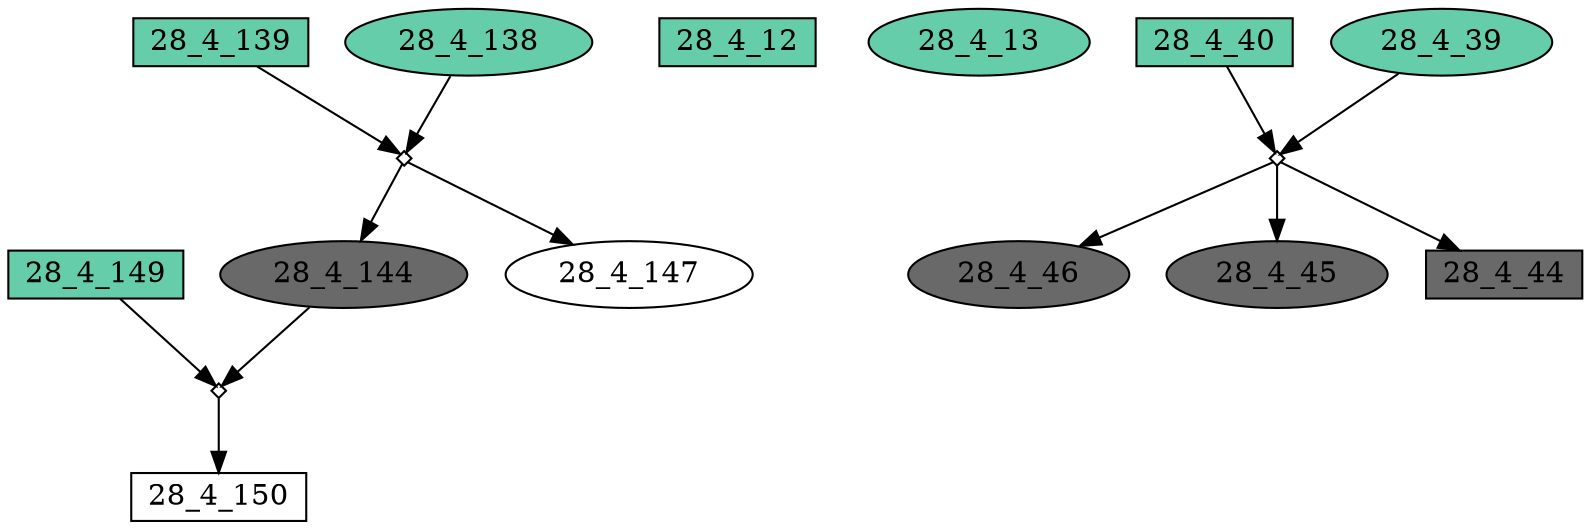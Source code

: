 digraph {
	"28_4_144" [shape=box fillcolor=dimgrey fontcolor=black height=0.3 regular=0 shape=ellipse style=filled width=0.5]
	"28_4_139x28_4_138" -> "28_4_144"
	"28_4_144" -> "28_4_149x28_4_144"
	"28_4_150" [shape=box fillcolor=white fontcolor=black height=0.3 regular=0 shape=box style=filled width=0.5]
	"28_4_149x28_4_144" -> "28_4_150"
	"28_4_149" [shape=box fillcolor=aquamarine3 fontcolor=black height=0.3 regular=0 shape=box style=filled width=0.5]
	"28_4_149" -> "28_4_149x28_4_144"
	"28_4_147" [shape=box fillcolor=white fontcolor=black height=0.3 regular=0 shape=ellipse style=filled width=0.5]
	"28_4_139x28_4_138" -> "28_4_147"
	"28_4_139" [shape=box fillcolor=aquamarine3 fontcolor=black height=0.3 regular=0 shape=box style=filled width=0.5]
	"28_4_139" -> "28_4_139x28_4_138"
	"28_4_138" [shape=box fillcolor=aquamarine3 fontcolor=black height=0.3 regular=0 shape=ellipse style=filled width=0.5]
	"28_4_138" -> "28_4_139x28_4_138"
	"28_4_12" [shape=box fillcolor=aquamarine3 fontcolor=black height=0.3 regular=0 shape=box style=filled width=0.5]
	"28_4_13" [shape=box fillcolor=aquamarine3 fontcolor=black height=0.3 regular=0 shape=ellipse style=filled width=0.5]
	"28_4_40" [shape=box fillcolor=aquamarine3 fontcolor=black height=0.3 regular=0 shape=box style=filled width=0.5]
	"28_4_40" -> "28_4_40x28_4_39"
	"28_4_46" [shape=box fillcolor=dimgrey fontcolor=black height=0.3 regular=0 shape=ellipse style=filled width=0.5]
	"28_4_40x28_4_39" -> "28_4_46"
	"28_4_45" [shape=box fillcolor=dimgrey fontcolor=black height=0.3 regular=0 shape=ellipse style=filled width=0.5]
	"28_4_40x28_4_39" -> "28_4_45"
	"28_4_44" [shape=box fillcolor=dimgrey fontcolor=black height=0.3 regular=0 shape=box style=filled width=0.5]
	"28_4_40x28_4_39" -> "28_4_44"
	"28_4_39" [shape=box fillcolor=aquamarine3 fontcolor=black height=0.3 regular=0 shape=ellipse style=filled width=0.5]
	"28_4_39" -> "28_4_40x28_4_39"
	"28_4_149x28_4_144" [label="" height=.1 shape=diamond width=.1]
	"28_4_139x28_4_138" [label="" height=.1 shape=diamond width=.1]
	"28_4_40x28_4_39" [label="" height=.1 shape=diamond width=.1]
}
